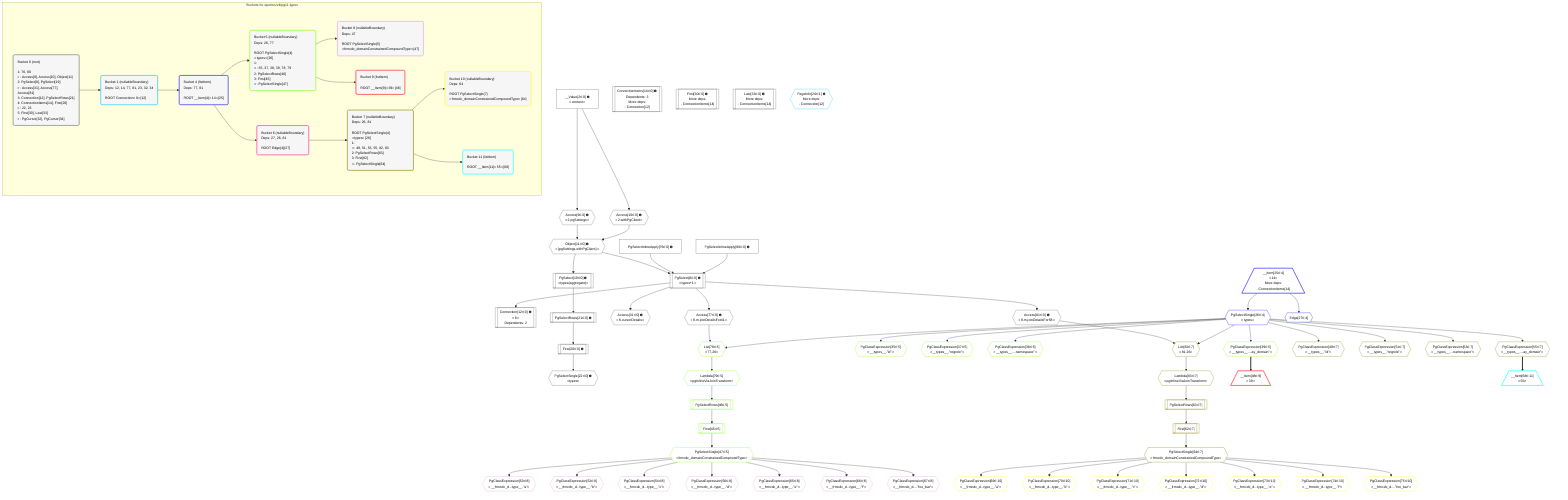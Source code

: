 %%{init: {'themeVariables': { 'fontSize': '12px'}}}%%
graph TD
    classDef path fill:#eee,stroke:#000,color:#000
    classDef plan fill:#fff,stroke-width:1px,color:#000
    classDef itemplan fill:#fff,stroke-width:2px,color:#000
    classDef unbatchedplan fill:#dff,stroke-width:1px,color:#000
    classDef sideeffectplan fill:#fcc,stroke-width:2px,color:#000
    classDef bucket fill:#f6f6f6,color:#000,stroke-width:2px,text-align:left

    subgraph "Buckets for queries/v4/pg11.types"
    Bucket0("Bucket 0 (root)<br /><br />1: 76, 80<br />ᐳ: Access[9], Access[10], Object[11]<br />2: PgSelect[8], PgSelect[19]<br />ᐳ: Access[31], Access[77], Access[81]<br />3: Connection[12], PgSelectRows[21]<br />4: ConnectionItems[14], First[20]<br />ᐳ: 22, 23<br />5: First[30], Last[33]<br />ᐳ: PgCursor[32], PgCursor[34]"):::bucket
    Bucket1("Bucket 1 (nullableBoundary)<br />Deps: 12, 14, 77, 81, 23, 32, 34<br /><br />ROOT Connectionᐸ8ᐳ[12]"):::bucket
    Bucket4("Bucket 4 (listItem)<br />Deps: 77, 81<br /><br />ROOT __Item{4}ᐸ14ᐳ[25]"):::bucket
    Bucket5("Bucket 5 (nullableBoundary)<br />Deps: 26, 77<br /><br />ROOT PgSelectSingle{4}ᐸtypesᐳ[26]<br />1: <br />ᐳ: 35, 37, 38, 39, 78, 79<br />2: PgSelectRows[46]<br />3: First[45]<br />ᐳ: PgSelectSingle[47]"):::bucket
    Bucket6("Bucket 6 (nullableBoundary)<br />Deps: 27, 26, 81<br /><br />ROOT Edge{4}[27]"):::bucket
    Bucket7("Bucket 7 (nullableBoundary)<br />Deps: 26, 81<br /><br />ROOT PgSelectSingle{4}ᐸtypesᐳ[26]<br />1: <br />ᐳ: 49, 51, 53, 55, 82, 83<br />2: PgSelectRows[63]<br />3: First[62]<br />ᐳ: PgSelectSingle[64]"):::bucket
    Bucket8("Bucket 8 (nullableBoundary)<br />Deps: 47<br /><br />ROOT PgSelectSingle{5}ᐸfrmcdc_domainConstrainedCompoundTypeᐳ[47]"):::bucket
    Bucket9("Bucket 9 (listItem)<br /><br />ROOT __Item{9}ᐸ39ᐳ[48]"):::bucket
    Bucket10("Bucket 10 (nullableBoundary)<br />Deps: 64<br /><br />ROOT PgSelectSingle{7}ᐸfrmcdc_domainConstrainedCompoundTypeᐳ[64]"):::bucket
    Bucket11("Bucket 11 (listItem)<br /><br />ROOT __Item{11}ᐸ55ᐳ[68]"):::bucket
    end
    Bucket0 --> Bucket1
    Bucket1 --> Bucket4
    Bucket4 --> Bucket5 & Bucket6
    Bucket5 --> Bucket8 & Bucket9
    Bucket6 --> Bucket7
    Bucket7 --> Bucket10 & Bucket11

    %% plan dependencies
    PgSelect8[["PgSelect[8∈0] ➊<br />ᐸtypes+1ᐳ"]]:::plan
    Object11{{"Object[11∈0] ➊<br />ᐸ{pgSettings,withPgClient}ᐳ"}}:::plan
    PgSelectInlineApply76["PgSelectInlineApply[76∈0] ➊"]:::plan
    PgSelectInlineApply80["PgSelectInlineApply[80∈0] ➊"]:::plan
    Object11 & PgSelectInlineApply76 & PgSelectInlineApply80 --> PgSelect8
    Access9{{"Access[9∈0] ➊<br />ᐸ2.pgSettingsᐳ"}}:::plan
    Access10{{"Access[10∈0] ➊<br />ᐸ2.withPgClientᐳ"}}:::plan
    Access9 & Access10 --> Object11
    __Value2["__Value[2∈0] ➊<br />ᐸcontextᐳ"]:::plan
    __Value2 --> Access9
    __Value2 --> Access10
    Connection12[["Connection[12∈0] ➊<br />ᐸ8ᐳ<br />Dependents: 2"]]:::plan
    PgSelect8 --> Connection12
    ConnectionItems14[["ConnectionItems[14∈0] ➊<br />Dependents: 3<br />More deps:<br />- Connection[12]"]]:::plan
    PgSelect19[["PgSelect[19∈0] ➊<br />ᐸtypes(aggregate)ᐳ"]]:::plan
    Object11 --> PgSelect19
    First20[["First[20∈0] ➊"]]:::plan
    PgSelectRows21[["PgSelectRows[21∈0] ➊"]]:::plan
    PgSelectRows21 --> First20
    PgSelect19 --> PgSelectRows21
    PgSelectSingle22{{"PgSelectSingle[22∈0] ➊<br />ᐸtypesᐳ"}}:::plan
    First20 --> PgSelectSingle22
    First30[["First[30∈0] ➊<br />More deps:<br />- ConnectionItems[14]"]]:::plan
    Access31{{"Access[31∈0] ➊<br />ᐸ8.cursorDetailsᐳ"}}:::plan
    PgSelect8 --> Access31
    Last33[["Last[33∈0] ➊<br />More deps:<br />- ConnectionItems[14]"]]:::plan
    Access77{{"Access[77∈0] ➊<br />ᐸ8.m.joinDetailsFor41ᐳ"}}:::plan
    PgSelect8 --> Access77
    Access81{{"Access[81∈0] ➊<br />ᐸ8.m.joinDetailsFor58ᐳ"}}:::plan
    PgSelect8 --> Access81
    PageInfo24{{"PageInfo[24∈1] ➊<br />More deps:<br />- Connection[12]"}}:::plan
    __Item25[/"__Item[25∈4]<br />ᐸ14ᐳ<br />More deps:<br />- ConnectionItems[14]"\]:::itemplan
    PgSelectSingle26{{"PgSelectSingle[26∈4]<br />ᐸtypesᐳ"}}:::plan
    __Item25 --> PgSelectSingle26
    Edge27{{"Edge[27∈4]"}}:::plan
    __Item25 --> Edge27
    List78{{"List[78∈5]<br />ᐸ77,26ᐳ"}}:::plan
    Access77 & PgSelectSingle26 --> List78
    PgClassExpression35{{"PgClassExpression[35∈5]<br />ᐸ__types__.”id”ᐳ"}}:::plan
    PgSelectSingle26 --> PgClassExpression35
    PgClassExpression37{{"PgClassExpression[37∈5]<br />ᐸ__types__.”regrole”ᐳ"}}:::plan
    PgSelectSingle26 --> PgClassExpression37
    PgClassExpression38{{"PgClassExpression[38∈5]<br />ᐸ__types__....namespace”ᐳ"}}:::plan
    PgSelectSingle26 --> PgClassExpression38
    PgClassExpression39{{"PgClassExpression[39∈5]<br />ᐸ__types__....ay_domain”ᐳ"}}:::plan
    PgSelectSingle26 --> PgClassExpression39
    First45[["First[45∈5]"]]:::plan
    PgSelectRows46[["PgSelectRows[46∈5]"]]:::plan
    PgSelectRows46 --> First45
    Lambda79{{"Lambda[79∈5]<br />ᐸpgInlineViaJoinTransformᐳ"}}:::plan
    Lambda79 --> PgSelectRows46
    PgSelectSingle47{{"PgSelectSingle[47∈5]<br />ᐸfrmcdc_domainConstrainedCompoundTypeᐳ"}}:::plan
    First45 --> PgSelectSingle47
    List78 --> Lambda79
    List82{{"List[82∈7]<br />ᐸ81,26ᐳ"}}:::plan
    Access81 & PgSelectSingle26 --> List82
    PgClassExpression49{{"PgClassExpression[49∈7]<br />ᐸ__types__.”id”ᐳ"}}:::plan
    PgSelectSingle26 --> PgClassExpression49
    PgClassExpression51{{"PgClassExpression[51∈7]<br />ᐸ__types__.”regrole”ᐳ"}}:::plan
    PgSelectSingle26 --> PgClassExpression51
    PgClassExpression53{{"PgClassExpression[53∈7]<br />ᐸ__types__....namespace”ᐳ"}}:::plan
    PgSelectSingle26 --> PgClassExpression53
    PgClassExpression55{{"PgClassExpression[55∈7]<br />ᐸ__types__....ay_domain”ᐳ"}}:::plan
    PgSelectSingle26 --> PgClassExpression55
    First62[["First[62∈7]"]]:::plan
    PgSelectRows63[["PgSelectRows[63∈7]"]]:::plan
    PgSelectRows63 --> First62
    Lambda83{{"Lambda[83∈7]<br />ᐸpgInlineViaJoinTransformᐳ"}}:::plan
    Lambda83 --> PgSelectRows63
    PgSelectSingle64{{"PgSelectSingle[64∈7]<br />ᐸfrmcdc_domainConstrainedCompoundTypeᐳ"}}:::plan
    First62 --> PgSelectSingle64
    List82 --> Lambda83
    PgClassExpression50{{"PgClassExpression[50∈8]<br />ᐸ__frmcdc_d...type__.”a”ᐳ"}}:::plan
    PgSelectSingle47 --> PgClassExpression50
    PgClassExpression52{{"PgClassExpression[52∈8]<br />ᐸ__frmcdc_d...type__.”b”ᐳ"}}:::plan
    PgSelectSingle47 --> PgClassExpression52
    PgClassExpression54{{"PgClassExpression[54∈8]<br />ᐸ__frmcdc_d...type__.”c”ᐳ"}}:::plan
    PgSelectSingle47 --> PgClassExpression54
    PgClassExpression56{{"PgClassExpression[56∈8]<br />ᐸ__frmcdc_d...type__.”d”ᐳ"}}:::plan
    PgSelectSingle47 --> PgClassExpression56
    PgClassExpression65{{"PgClassExpression[65∈8]<br />ᐸ__frmcdc_d...type__.”e”ᐳ"}}:::plan
    PgSelectSingle47 --> PgClassExpression65
    PgClassExpression66{{"PgClassExpression[66∈8]<br />ᐸ__frmcdc_d...type__.”f”ᐳ"}}:::plan
    PgSelectSingle47 --> PgClassExpression66
    PgClassExpression67{{"PgClassExpression[67∈8]<br />ᐸ__frmcdc_d....”foo_bar”ᐳ"}}:::plan
    PgSelectSingle47 --> PgClassExpression67
    __Item48[/"__Item[48∈9]<br />ᐸ39ᐳ"\]:::itemplan
    PgClassExpression39 ==> __Item48
    PgClassExpression69{{"PgClassExpression[69∈10]<br />ᐸ__frmcdc_d...type__.”a”ᐳ"}}:::plan
    PgSelectSingle64 --> PgClassExpression69
    PgClassExpression70{{"PgClassExpression[70∈10]<br />ᐸ__frmcdc_d...type__.”b”ᐳ"}}:::plan
    PgSelectSingle64 --> PgClassExpression70
    PgClassExpression71{{"PgClassExpression[71∈10]<br />ᐸ__frmcdc_d...type__.”c”ᐳ"}}:::plan
    PgSelectSingle64 --> PgClassExpression71
    PgClassExpression72{{"PgClassExpression[72∈10]<br />ᐸ__frmcdc_d...type__.”d”ᐳ"}}:::plan
    PgSelectSingle64 --> PgClassExpression72
    PgClassExpression73{{"PgClassExpression[73∈10]<br />ᐸ__frmcdc_d...type__.”e”ᐳ"}}:::plan
    PgSelectSingle64 --> PgClassExpression73
    PgClassExpression74{{"PgClassExpression[74∈10]<br />ᐸ__frmcdc_d...type__.”f”ᐳ"}}:::plan
    PgSelectSingle64 --> PgClassExpression74
    PgClassExpression75{{"PgClassExpression[75∈10]<br />ᐸ__frmcdc_d....”foo_bar”ᐳ"}}:::plan
    PgSelectSingle64 --> PgClassExpression75
    __Item68[/"__Item[68∈11]<br />ᐸ55ᐳ"\]:::itemplan
    PgClassExpression55 ==> __Item68

    %% define steps
    classDef bucket0 stroke:#696969
    class Bucket0,__Value2,PgSelect8,Access9,Access10,Object11,Connection12,ConnectionItems14,PgSelect19,First20,PgSelectRows21,PgSelectSingle22,First30,Access31,Last33,PgSelectInlineApply76,Access77,PgSelectInlineApply80,Access81 bucket0
    classDef bucket1 stroke:#00bfff
    class Bucket1,PageInfo24 bucket1
    classDef bucket4 stroke:#0000ff
    class Bucket4,__Item25,PgSelectSingle26,Edge27 bucket4
    classDef bucket5 stroke:#7fff00
    class Bucket5,PgClassExpression35,PgClassExpression37,PgClassExpression38,PgClassExpression39,First45,PgSelectRows46,PgSelectSingle47,List78,Lambda79 bucket5
    classDef bucket6 stroke:#ff1493
    class Bucket6 bucket6
    classDef bucket7 stroke:#808000
    class Bucket7,PgClassExpression49,PgClassExpression51,PgClassExpression53,PgClassExpression55,First62,PgSelectRows63,PgSelectSingle64,List82,Lambda83 bucket7
    classDef bucket8 stroke:#dda0dd
    class Bucket8,PgClassExpression50,PgClassExpression52,PgClassExpression54,PgClassExpression56,PgClassExpression65,PgClassExpression66,PgClassExpression67 bucket8
    classDef bucket9 stroke:#ff0000
    class Bucket9,__Item48 bucket9
    classDef bucket10 stroke:#ffff00
    class Bucket10,PgClassExpression69,PgClassExpression70,PgClassExpression71,PgClassExpression72,PgClassExpression73,PgClassExpression74,PgClassExpression75 bucket10
    classDef bucket11 stroke:#00ffff
    class Bucket11,__Item68 bucket11
